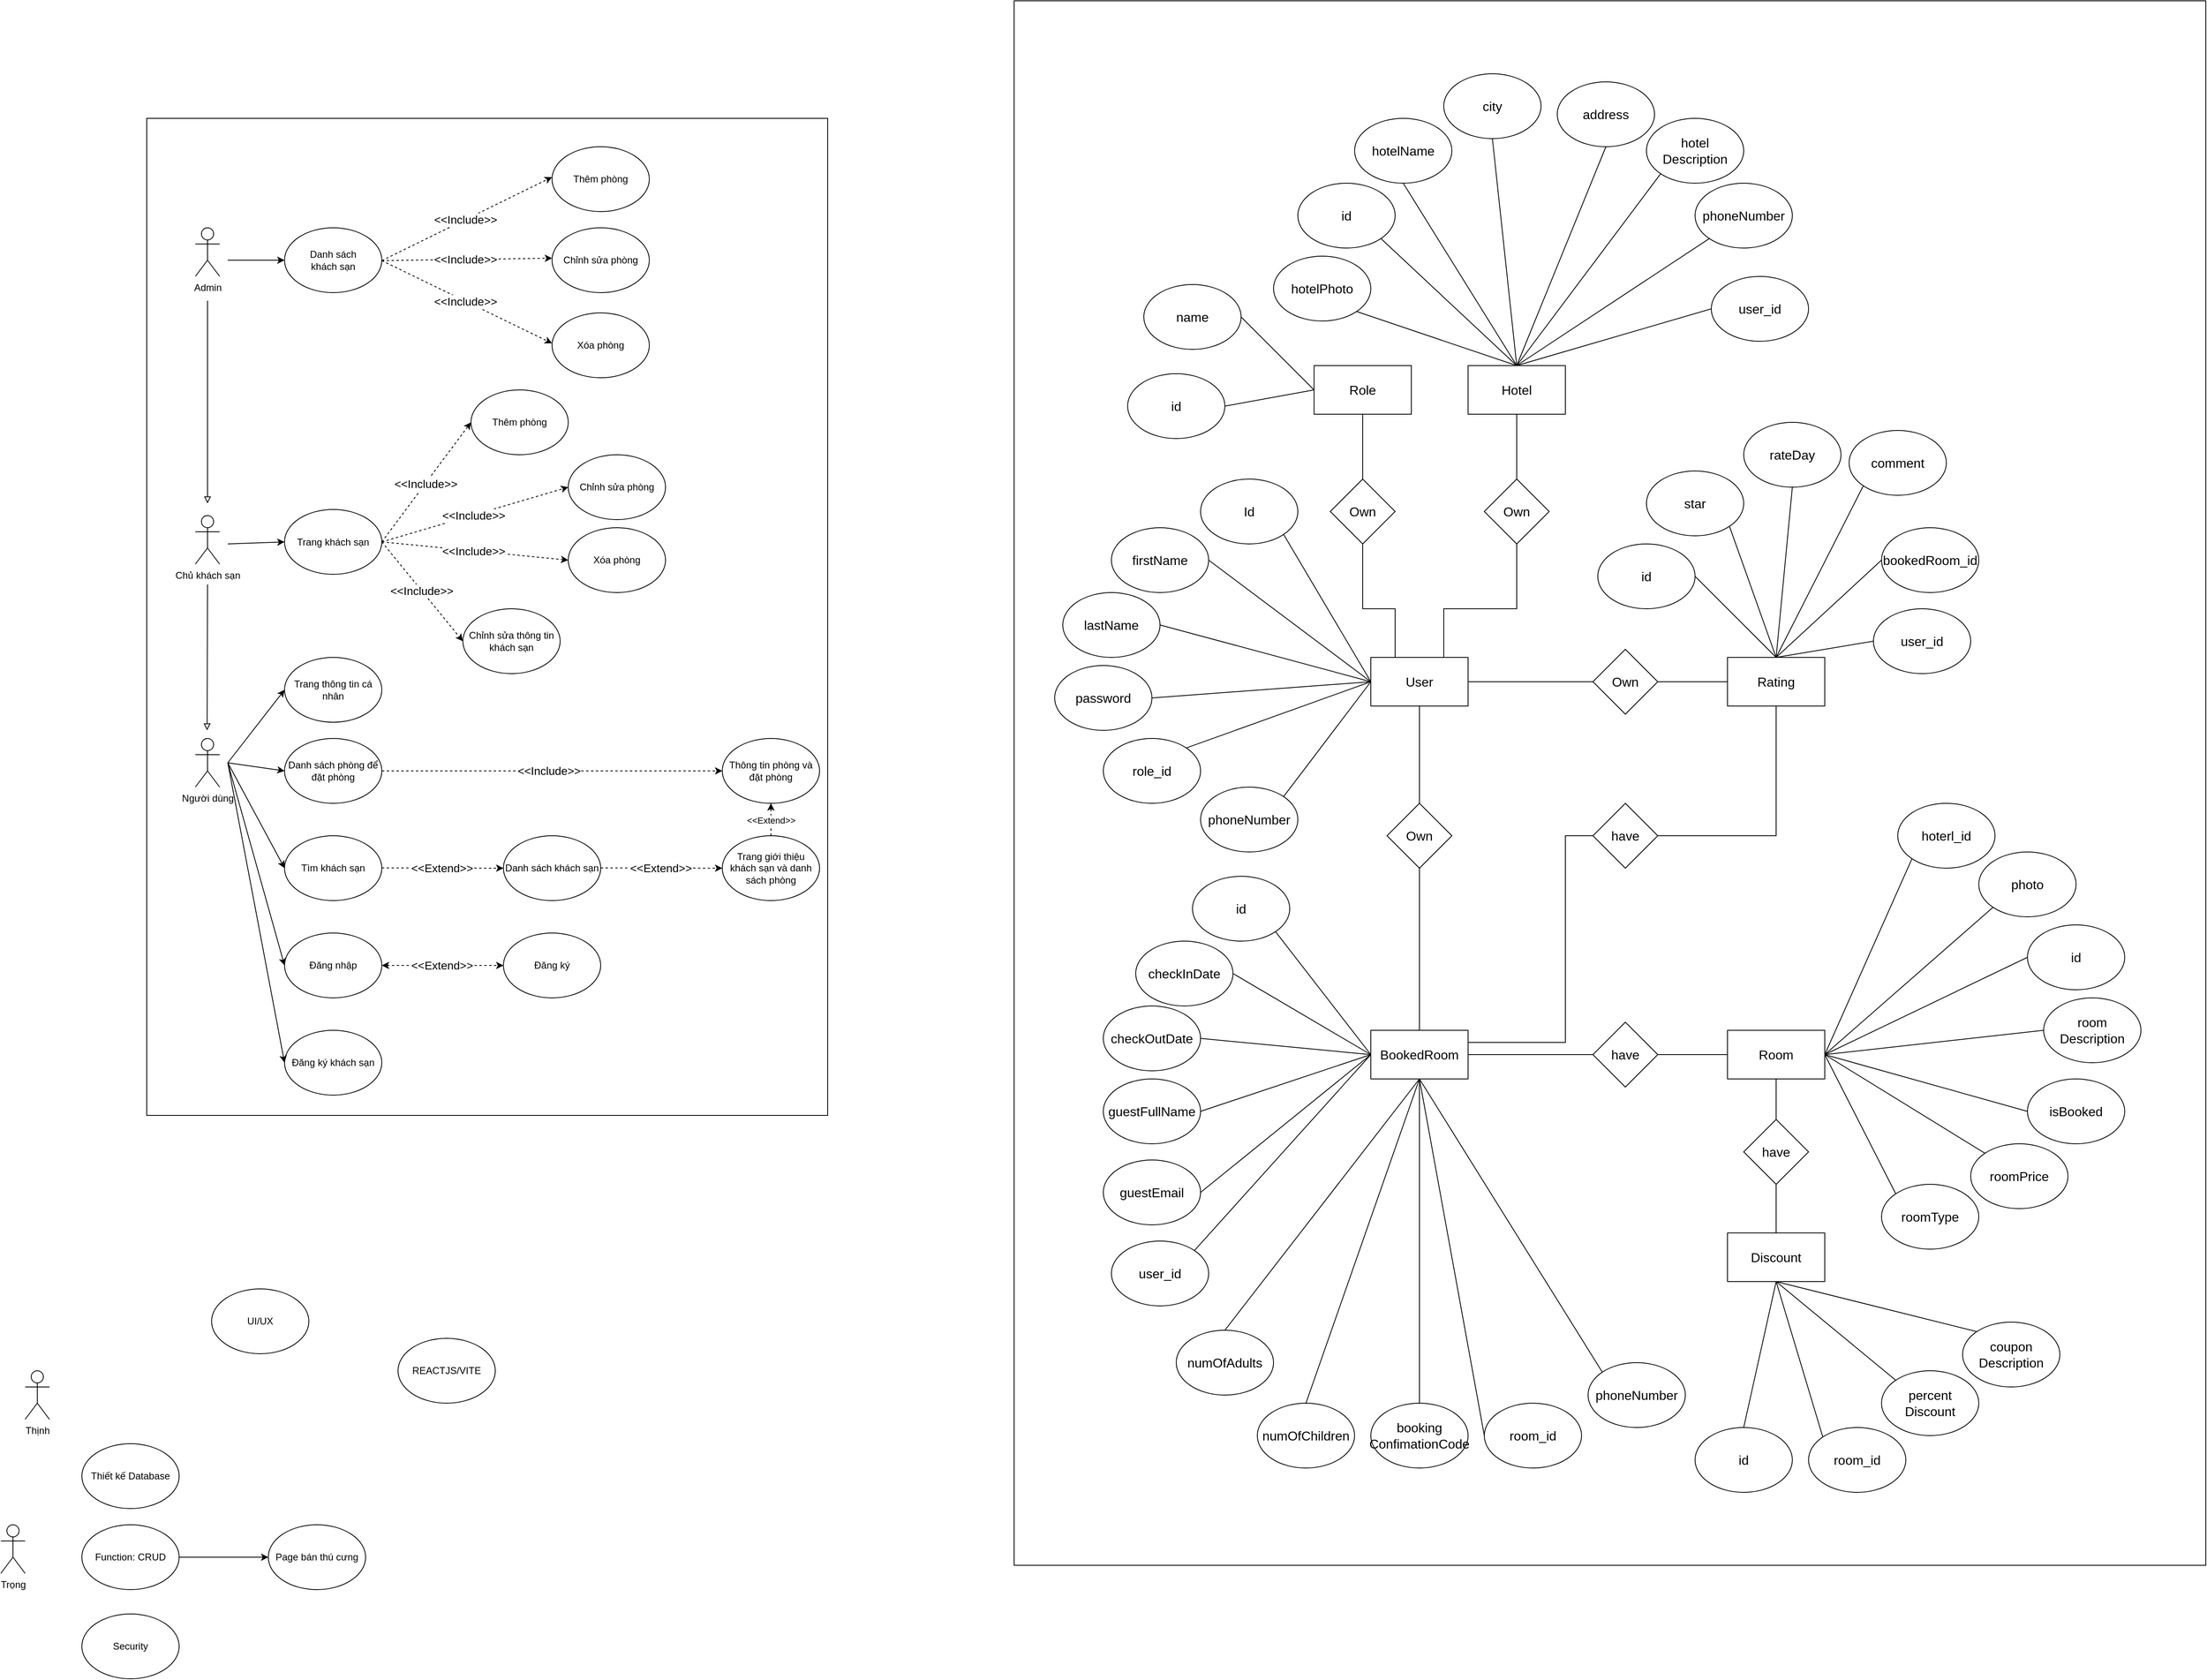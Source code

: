 <mxfile version="24.6.4" type="device">
  <diagram name="Trang-1" id="1iPSetiMdpf9adHIg9xG">
    <mxGraphModel dx="-45" dy="1507" grid="1" gridSize="10" guides="1" tooltips="1" connect="1" arrows="1" fold="1" page="1" pageScale="1" pageWidth="827" pageHeight="1169" math="0" shadow="0">
      <root>
        <mxCell id="0" />
        <mxCell id="1" parent="0" />
        <mxCell id="A6YugZz9hMHWRYsdmOcp-1" value="" style="rounded=0;whiteSpace=wrap;html=1;" parent="1" vertex="1">
          <mxGeometry x="1280" y="-275" width="840" height="1230" as="geometry" />
        </mxCell>
        <mxCell id="kLgQOa51LK79dz60UhgS-129" value="" style="rounded=0;whiteSpace=wrap;html=1;" parent="1" vertex="1">
          <mxGeometry x="2350" y="-420" width="1470" height="1930" as="geometry" />
        </mxCell>
        <mxCell id="6Y1sCY7NxczDT4jlOH8O-1" value="Người dùng" style="shape=umlActor;verticalLabelPosition=bottom;verticalAlign=top;html=1;outlineConnect=0;" parent="1" vertex="1">
          <mxGeometry x="1340" y="490" width="30" height="60" as="geometry" />
        </mxCell>
        <mxCell id="W9WCHTceWzW7yV-oWagZ-1" value="Đăng nhập" style="ellipse;whiteSpace=wrap;html=1;" parent="1" vertex="1">
          <mxGeometry x="1450" y="730" width="120" height="80" as="geometry" />
        </mxCell>
        <mxCell id="W9WCHTceWzW7yV-oWagZ-2" value="Đăng ký" style="ellipse;whiteSpace=wrap;html=1;" parent="1" vertex="1">
          <mxGeometry x="1720" y="730" width="120" height="80" as="geometry" />
        </mxCell>
        <mxCell id="W9WCHTceWzW7yV-oWagZ-3" value="" style="endArrow=classic;html=1;rounded=0;entryX=0;entryY=0.5;entryDx=0;entryDy=0;" parent="1" target="W9WCHTceWzW7yV-oWagZ-1" edge="1">
          <mxGeometry width="50" height="50" relative="1" as="geometry">
            <mxPoint x="1380" y="520" as="sourcePoint" />
            <mxPoint x="1510" y="530" as="targetPoint" />
          </mxGeometry>
        </mxCell>
        <mxCell id="W9WCHTceWzW7yV-oWagZ-4" value="Chủ khách sạn" style="shape=umlActor;verticalLabelPosition=bottom;verticalAlign=top;html=1;outlineConnect=0;" parent="1" vertex="1">
          <mxGeometry x="1340" y="215" width="30" height="60" as="geometry" />
        </mxCell>
        <mxCell id="W9WCHTceWzW7yV-oWagZ-5" value="" style="endArrow=block;html=1;rounded=0;endFill=0;" parent="1" edge="1">
          <mxGeometry width="50" height="50" relative="1" as="geometry">
            <mxPoint x="1355" y="300" as="sourcePoint" />
            <mxPoint x="1354.5" y="480" as="targetPoint" />
          </mxGeometry>
        </mxCell>
        <mxCell id="W9WCHTceWzW7yV-oWagZ-6" value="Admin" style="shape=umlActor;verticalLabelPosition=bottom;verticalAlign=top;html=1;outlineConnect=0;" parent="1" vertex="1">
          <mxGeometry x="1340" y="-140" width="30" height="60" as="geometry" />
        </mxCell>
        <mxCell id="W9WCHTceWzW7yV-oWagZ-7" value="" style="endArrow=block;html=1;rounded=0;endFill=0;" parent="1" edge="1">
          <mxGeometry width="50" height="50" relative="1" as="geometry">
            <mxPoint x="1355" y="-50" as="sourcePoint" />
            <mxPoint x="1355" y="200" as="targetPoint" />
          </mxGeometry>
        </mxCell>
        <mxCell id="W9WCHTceWzW7yV-oWagZ-9" value="" style="endArrow=classic;startArrow=classic;html=1;rounded=0;exitX=1;exitY=0.5;exitDx=0;exitDy=0;dashed=1;" parent="1" source="W9WCHTceWzW7yV-oWagZ-1" target="W9WCHTceWzW7yV-oWagZ-2" edge="1">
          <mxGeometry width="50" height="50" relative="1" as="geometry">
            <mxPoint x="1590" y="680" as="sourcePoint" />
            <mxPoint x="1640" y="630" as="targetPoint" />
          </mxGeometry>
        </mxCell>
        <mxCell id="W9WCHTceWzW7yV-oWagZ-10" value="&lt;font style=&quot;font-size: 14px;&quot;&gt;&amp;lt;&amp;lt;Extend&amp;gt;&amp;gt;&lt;/font&gt;" style="edgeLabel;html=1;align=center;verticalAlign=middle;resizable=0;points=[];" parent="W9WCHTceWzW7yV-oWagZ-9" vertex="1" connectable="0">
          <mxGeometry x="-0.02" relative="1" as="geometry">
            <mxPoint as="offset" />
          </mxGeometry>
        </mxCell>
        <mxCell id="W9WCHTceWzW7yV-oWagZ-11" value="Tìm khách sạn" style="ellipse;whiteSpace=wrap;html=1;" parent="1" vertex="1">
          <mxGeometry x="1450" y="610" width="120" height="80" as="geometry" />
        </mxCell>
        <mxCell id="W9WCHTceWzW7yV-oWagZ-12" value="Trang giới thiệu khách sạn và danh sách phòng" style="ellipse;whiteSpace=wrap;html=1;" parent="1" vertex="1">
          <mxGeometry x="1990" y="610" width="120" height="80" as="geometry" />
        </mxCell>
        <mxCell id="W9WCHTceWzW7yV-oWagZ-13" value="Thông tin phòng và đặt phòng" style="ellipse;whiteSpace=wrap;html=1;" parent="1" vertex="1">
          <mxGeometry x="1990" y="490" width="120" height="80" as="geometry" />
        </mxCell>
        <mxCell id="W9WCHTceWzW7yV-oWagZ-14" value="Danh sách phòng để đặt phòng" style="ellipse;whiteSpace=wrap;html=1;" parent="1" vertex="1">
          <mxGeometry x="1450" y="490" width="120" height="80" as="geometry" />
        </mxCell>
        <mxCell id="W9WCHTceWzW7yV-oWagZ-15" value="" style="endArrow=classic;html=1;rounded=0;entryX=0;entryY=0.5;entryDx=0;entryDy=0;" parent="1" target="W9WCHTceWzW7yV-oWagZ-11" edge="1">
          <mxGeometry width="50" height="50" relative="1" as="geometry">
            <mxPoint x="1380" y="520" as="sourcePoint" />
            <mxPoint x="1430" y="500" as="targetPoint" />
          </mxGeometry>
        </mxCell>
        <mxCell id="W9WCHTceWzW7yV-oWagZ-16" value="" style="endArrow=classic;html=1;rounded=0;entryX=0;entryY=0.5;entryDx=0;entryDy=0;" parent="1" target="W9WCHTceWzW7yV-oWagZ-14" edge="1">
          <mxGeometry width="50" height="50" relative="1" as="geometry">
            <mxPoint x="1380" y="520" as="sourcePoint" />
            <mxPoint x="1470" y="530" as="targetPoint" />
          </mxGeometry>
        </mxCell>
        <mxCell id="W9WCHTceWzW7yV-oWagZ-18" value="Danh sách khách sạn" style="ellipse;whiteSpace=wrap;html=1;" parent="1" vertex="1">
          <mxGeometry x="1720" y="610" width="120" height="80" as="geometry" />
        </mxCell>
        <mxCell id="W9WCHTceWzW7yV-oWagZ-20" value="" style="endArrow=classic;startArrow=none;html=1;rounded=0;exitX=1;exitY=0.5;exitDx=0;exitDy=0;dashed=1;startFill=0;entryX=0;entryY=0.5;entryDx=0;entryDy=0;" parent="1" target="W9WCHTceWzW7yV-oWagZ-18" edge="1">
          <mxGeometry width="50" height="50" relative="1" as="geometry">
            <mxPoint x="1570" y="649.67" as="sourcePoint" />
            <mxPoint x="1700" y="649.67" as="targetPoint" />
          </mxGeometry>
        </mxCell>
        <mxCell id="W9WCHTceWzW7yV-oWagZ-21" value="&lt;font style=&quot;font-size: 14px;&quot;&gt;&amp;lt;&amp;lt;Extend&amp;gt;&amp;gt;&lt;/font&gt;" style="edgeLabel;html=1;align=center;verticalAlign=middle;resizable=0;points=[];" parent="W9WCHTceWzW7yV-oWagZ-20" vertex="1" connectable="0">
          <mxGeometry x="-0.02" relative="1" as="geometry">
            <mxPoint as="offset" />
          </mxGeometry>
        </mxCell>
        <mxCell id="W9WCHTceWzW7yV-oWagZ-22" value="" style="endArrow=classic;startArrow=none;html=1;rounded=0;exitX=1;exitY=0.5;exitDx=0;exitDy=0;dashed=1;entryX=0;entryY=0.5;entryDx=0;entryDy=0;startFill=0;" parent="1" target="W9WCHTceWzW7yV-oWagZ-12" edge="1">
          <mxGeometry width="50" height="50" relative="1" as="geometry">
            <mxPoint x="1840" y="649.67" as="sourcePoint" />
            <mxPoint x="1970" y="649.67" as="targetPoint" />
          </mxGeometry>
        </mxCell>
        <mxCell id="W9WCHTceWzW7yV-oWagZ-23" value="&lt;font style=&quot;font-size: 14px;&quot;&gt;&amp;lt;&amp;lt;Extend&amp;gt;&amp;gt;&lt;/font&gt;" style="edgeLabel;html=1;align=center;verticalAlign=middle;resizable=0;points=[];" parent="W9WCHTceWzW7yV-oWagZ-22" vertex="1" connectable="0">
          <mxGeometry x="-0.02" relative="1" as="geometry">
            <mxPoint as="offset" />
          </mxGeometry>
        </mxCell>
        <mxCell id="W9WCHTceWzW7yV-oWagZ-24" value="" style="endArrow=classic;startArrow=none;html=1;rounded=0;exitX=0.5;exitY=0;exitDx=0;exitDy=0;dashed=1;entryX=0.5;entryY=1;entryDx=0;entryDy=0;startFill=0;" parent="1" source="W9WCHTceWzW7yV-oWagZ-12" target="W9WCHTceWzW7yV-oWagZ-13" edge="1">
          <mxGeometry width="50" height="50" relative="1" as="geometry">
            <mxPoint x="1880" y="659.67" as="sourcePoint" />
            <mxPoint x="2000" y="660" as="targetPoint" />
          </mxGeometry>
        </mxCell>
        <mxCell id="W9WCHTceWzW7yV-oWagZ-25" value="&amp;lt;&amp;lt;Extend&amp;gt;&amp;gt;" style="edgeLabel;html=1;align=center;verticalAlign=middle;resizable=0;points=[];" parent="W9WCHTceWzW7yV-oWagZ-24" vertex="1" connectable="0">
          <mxGeometry x="-0.02" relative="1" as="geometry">
            <mxPoint as="offset" />
          </mxGeometry>
        </mxCell>
        <mxCell id="W9WCHTceWzW7yV-oWagZ-26" value="" style="endArrow=classic;startArrow=none;html=1;rounded=0;exitX=1;exitY=0.5;exitDx=0;exitDy=0;dashed=1;startFill=0;entryX=0;entryY=0.5;entryDx=0;entryDy=0;" parent="1" source="W9WCHTceWzW7yV-oWagZ-14" target="W9WCHTceWzW7yV-oWagZ-13" edge="1">
          <mxGeometry width="50" height="50" relative="1" as="geometry">
            <mxPoint x="1650" y="529.55" as="sourcePoint" />
            <mxPoint x="1780" y="529.55" as="targetPoint" />
          </mxGeometry>
        </mxCell>
        <mxCell id="W9WCHTceWzW7yV-oWagZ-27" value="&lt;font style=&quot;font-size: 14px;&quot;&gt;&amp;lt;&amp;lt;Include&amp;gt;&amp;gt;&lt;/font&gt;" style="edgeLabel;html=1;align=center;verticalAlign=middle;resizable=0;points=[];" parent="W9WCHTceWzW7yV-oWagZ-26" vertex="1" connectable="0">
          <mxGeometry x="-0.02" relative="1" as="geometry">
            <mxPoint as="offset" />
          </mxGeometry>
        </mxCell>
        <mxCell id="W9WCHTceWzW7yV-oWagZ-29" value="Đăng ký khách sạn" style="ellipse;whiteSpace=wrap;html=1;" parent="1" vertex="1">
          <mxGeometry x="1450" y="850" width="120" height="80" as="geometry" />
        </mxCell>
        <mxCell id="W9WCHTceWzW7yV-oWagZ-30" value="" style="endArrow=classic;html=1;rounded=0;entryX=0;entryY=0.5;entryDx=0;entryDy=0;" parent="1" target="W9WCHTceWzW7yV-oWagZ-29" edge="1">
          <mxGeometry width="50" height="50" relative="1" as="geometry">
            <mxPoint x="1380" y="520" as="sourcePoint" />
            <mxPoint x="1470" y="500" as="targetPoint" />
          </mxGeometry>
        </mxCell>
        <mxCell id="kLgQOa51LK79dz60UhgS-1" value="User" style="rounded=0;whiteSpace=wrap;html=1;fontSize=16;" parent="1" vertex="1">
          <mxGeometry x="2790" y="390" width="120" height="60" as="geometry" />
        </mxCell>
        <mxCell id="kLgQOa51LK79dz60UhgS-2" value="Role" style="rounded=0;whiteSpace=wrap;html=1;fontSize=16;" parent="1" vertex="1">
          <mxGeometry x="2720" y="30" width="120" height="60" as="geometry" />
        </mxCell>
        <mxCell id="kLgQOa51LK79dz60UhgS-3" value="BookedRoom" style="rounded=0;whiteSpace=wrap;html=1;fontSize=16;" parent="1" vertex="1">
          <mxGeometry x="2790" y="850" width="120" height="60" as="geometry" />
        </mxCell>
        <mxCell id="kLgQOa51LK79dz60UhgS-4" value="Own" style="rhombus;whiteSpace=wrap;html=1;fontSize=16;" parent="1" vertex="1">
          <mxGeometry x="2740" y="170" width="80" height="80" as="geometry" />
        </mxCell>
        <mxCell id="kLgQOa51LK79dz60UhgS-5" value="Own" style="rhombus;whiteSpace=wrap;html=1;fontSize=16;" parent="1" vertex="1">
          <mxGeometry x="2810" y="570" width="80" height="80" as="geometry" />
        </mxCell>
        <mxCell id="kLgQOa51LK79dz60UhgS-6" value="" style="endArrow=none;html=1;rounded=0;entryX=0.5;entryY=1;entryDx=0;entryDy=0;fontSize=16;" parent="1" source="kLgQOa51LK79dz60UhgS-4" target="kLgQOa51LK79dz60UhgS-2" edge="1">
          <mxGeometry width="50" height="50" relative="1" as="geometry">
            <mxPoint x="2630" y="140" as="sourcePoint" />
            <mxPoint x="2680" y="90" as="targetPoint" />
          </mxGeometry>
        </mxCell>
        <mxCell id="kLgQOa51LK79dz60UhgS-8" value="" style="endArrow=none;html=1;rounded=0;entryX=0.5;entryY=1;entryDx=0;entryDy=0;exitX=0.5;exitY=0;exitDx=0;exitDy=0;fontSize=16;" parent="1" source="kLgQOa51LK79dz60UhgS-5" target="kLgQOa51LK79dz60UhgS-1" edge="1">
          <mxGeometry width="50" height="50" relative="1" as="geometry">
            <mxPoint x="2940" y="550" as="sourcePoint" />
            <mxPoint x="2940" y="500" as="targetPoint" />
          </mxGeometry>
        </mxCell>
        <mxCell id="kLgQOa51LK79dz60UhgS-9" value="" style="endArrow=none;html=1;rounded=0;entryX=0.5;entryY=1;entryDx=0;entryDy=0;exitX=0.5;exitY=0;exitDx=0;exitDy=0;fontSize=16;" parent="1" source="kLgQOa51LK79dz60UhgS-3" target="kLgQOa51LK79dz60UhgS-5" edge="1">
          <mxGeometry width="50" height="50" relative="1" as="geometry">
            <mxPoint x="2860" y="580" as="sourcePoint" />
            <mxPoint x="2860" y="530" as="targetPoint" />
          </mxGeometry>
        </mxCell>
        <mxCell id="kLgQOa51LK79dz60UhgS-10" value="Rating" style="rounded=0;whiteSpace=wrap;html=1;fontSize=16;" parent="1" vertex="1">
          <mxGeometry x="3230" y="390" width="120" height="60" as="geometry" />
        </mxCell>
        <mxCell id="kLgQOa51LK79dz60UhgS-12" value="Room" style="rounded=0;whiteSpace=wrap;html=1;fontSize=16;" parent="1" vertex="1">
          <mxGeometry x="3230" y="850" width="120" height="60" as="geometry" />
        </mxCell>
        <mxCell id="kLgQOa51LK79dz60UhgS-13" value="Discount" style="rounded=0;whiteSpace=wrap;html=1;fontSize=16;" parent="1" vertex="1">
          <mxGeometry x="3230" y="1100" width="120" height="60" as="geometry" />
        </mxCell>
        <mxCell id="kLgQOa51LK79dz60UhgS-14" value="Hotel" style="rounded=0;whiteSpace=wrap;html=1;fontSize=16;" parent="1" vertex="1">
          <mxGeometry x="2910" y="30" width="120" height="60" as="geometry" />
        </mxCell>
        <mxCell id="kLgQOa51LK79dz60UhgS-15" value="id" style="ellipse;whiteSpace=wrap;html=1;fontSize=16;" parent="1" vertex="1">
          <mxGeometry x="2490" y="40" width="120" height="80" as="geometry" />
        </mxCell>
        <mxCell id="kLgQOa51LK79dz60UhgS-18" value="name" style="ellipse;whiteSpace=wrap;html=1;fontSize=16;" parent="1" vertex="1">
          <mxGeometry x="2510" y="-70" width="120" height="80" as="geometry" />
        </mxCell>
        <mxCell id="kLgQOa51LK79dz60UhgS-20" value="" style="endArrow=none;html=1;rounded=0;exitX=0;exitY=0.5;exitDx=0;exitDy=0;entryX=1;entryY=0.5;entryDx=0;entryDy=0;fontSize=16;" parent="1" source="kLgQOa51LK79dz60UhgS-2" target="kLgQOa51LK79dz60UhgS-15" edge="1">
          <mxGeometry width="50" height="50" relative="1" as="geometry">
            <mxPoint x="2700" as="sourcePoint" />
            <mxPoint x="2750" y="-50" as="targetPoint" />
          </mxGeometry>
        </mxCell>
        <mxCell id="kLgQOa51LK79dz60UhgS-21" value="" style="endArrow=none;html=1;rounded=0;exitX=0;exitY=0.5;exitDx=0;exitDy=0;entryX=1;entryY=0.5;entryDx=0;entryDy=0;fontSize=16;" parent="1" source="kLgQOa51LK79dz60UhgS-2" target="kLgQOa51LK79dz60UhgS-18" edge="1">
          <mxGeometry width="50" height="50" relative="1" as="geometry">
            <mxPoint x="2800" y="20" as="sourcePoint" />
            <mxPoint x="2700" y="-50" as="targetPoint" />
          </mxGeometry>
        </mxCell>
        <mxCell id="kLgQOa51LK79dz60UhgS-22" value="Id" style="ellipse;whiteSpace=wrap;html=1;fontSize=16;" parent="1" vertex="1">
          <mxGeometry x="2580" y="170" width="120" height="80" as="geometry" />
        </mxCell>
        <mxCell id="kLgQOa51LK79dz60UhgS-23" value="firstName" style="ellipse;whiteSpace=wrap;html=1;fontSize=16;" parent="1" vertex="1">
          <mxGeometry x="2470" y="230" width="120" height="80" as="geometry" />
        </mxCell>
        <mxCell id="kLgQOa51LK79dz60UhgS-24" value="lastName" style="ellipse;whiteSpace=wrap;html=1;fontSize=16;" parent="1" vertex="1">
          <mxGeometry x="2410" y="310" width="120" height="80" as="geometry" />
        </mxCell>
        <mxCell id="kLgQOa51LK79dz60UhgS-25" value="password" style="ellipse;whiteSpace=wrap;html=1;fontSize=16;" parent="1" vertex="1">
          <mxGeometry x="2400" y="400" width="120" height="80" as="geometry" />
        </mxCell>
        <mxCell id="kLgQOa51LK79dz60UhgS-26" value="phoneNumber" style="ellipse;whiteSpace=wrap;html=1;fontSize=16;" parent="1" vertex="1">
          <mxGeometry x="2580" y="550" width="120" height="80" as="geometry" />
        </mxCell>
        <mxCell id="kLgQOa51LK79dz60UhgS-27" value="role_id" style="ellipse;whiteSpace=wrap;html=1;fontSize=16;" parent="1" vertex="1">
          <mxGeometry x="2460" y="490" width="120" height="80" as="geometry" />
        </mxCell>
        <mxCell id="kLgQOa51LK79dz60UhgS-28" value="" style="endArrow=none;html=1;rounded=0;exitX=0;exitY=0.5;exitDx=0;exitDy=0;entryX=1;entryY=1;entryDx=0;entryDy=0;" parent="1" source="kLgQOa51LK79dz60UhgS-1" target="kLgQOa51LK79dz60UhgS-22" edge="1">
          <mxGeometry width="50" height="50" relative="1" as="geometry">
            <mxPoint x="2740" y="370" as="sourcePoint" />
            <mxPoint x="2790" y="320" as="targetPoint" />
          </mxGeometry>
        </mxCell>
        <mxCell id="kLgQOa51LK79dz60UhgS-29" value="" style="endArrow=none;html=1;rounded=0;exitX=0;exitY=0.5;exitDx=0;exitDy=0;entryX=1;entryY=0.5;entryDx=0;entryDy=0;" parent="1" source="kLgQOa51LK79dz60UhgS-1" target="kLgQOa51LK79dz60UhgS-23" edge="1">
          <mxGeometry width="50" height="50" relative="1" as="geometry">
            <mxPoint x="2800" y="430" as="sourcePoint" />
            <mxPoint x="2730" y="280" as="targetPoint" />
          </mxGeometry>
        </mxCell>
        <mxCell id="kLgQOa51LK79dz60UhgS-30" value="" style="endArrow=none;html=1;rounded=0;entryX=1;entryY=0.5;entryDx=0;entryDy=0;" parent="1" target="kLgQOa51LK79dz60UhgS-24" edge="1">
          <mxGeometry width="50" height="50" relative="1" as="geometry">
            <mxPoint x="2790" y="420" as="sourcePoint" />
            <mxPoint x="2670" y="330" as="targetPoint" />
          </mxGeometry>
        </mxCell>
        <mxCell id="kLgQOa51LK79dz60UhgS-31" value="" style="endArrow=none;html=1;rounded=0;entryX=1;entryY=0.5;entryDx=0;entryDy=0;" parent="1" target="kLgQOa51LK79dz60UhgS-25" edge="1">
          <mxGeometry width="50" height="50" relative="1" as="geometry">
            <mxPoint x="2790" y="420" as="sourcePoint" />
            <mxPoint x="2621" y="425" as="targetPoint" />
          </mxGeometry>
        </mxCell>
        <mxCell id="kLgQOa51LK79dz60UhgS-32" value="" style="endArrow=none;html=1;rounded=0;entryX=1;entryY=0;entryDx=0;entryDy=0;" parent="1" target="kLgQOa51LK79dz60UhgS-27" edge="1">
          <mxGeometry width="50" height="50" relative="1" as="geometry">
            <mxPoint x="2790" y="420" as="sourcePoint" />
            <mxPoint x="2650" y="530" as="targetPoint" />
          </mxGeometry>
        </mxCell>
        <mxCell id="kLgQOa51LK79dz60UhgS-33" value="" style="endArrow=none;html=1;rounded=0;exitX=0;exitY=0.5;exitDx=0;exitDy=0;entryX=1;entryY=0;entryDx=0;entryDy=0;" parent="1" source="kLgQOa51LK79dz60UhgS-1" target="kLgQOa51LK79dz60UhgS-26" edge="1">
          <mxGeometry width="50" height="50" relative="1" as="geometry">
            <mxPoint x="2800" y="430" as="sourcePoint" />
            <mxPoint x="2772" y="268" as="targetPoint" />
          </mxGeometry>
        </mxCell>
        <mxCell id="kLgQOa51LK79dz60UhgS-35" value="id" style="ellipse;whiteSpace=wrap;html=1;fontSize=16;" parent="1" vertex="1">
          <mxGeometry x="2570" y="660" width="120" height="80" as="geometry" />
        </mxCell>
        <mxCell id="kLgQOa51LK79dz60UhgS-36" value="checkInDate" style="ellipse;whiteSpace=wrap;html=1;fontSize=16;" parent="1" vertex="1">
          <mxGeometry x="2500" y="740" width="120" height="80" as="geometry" />
        </mxCell>
        <mxCell id="kLgQOa51LK79dz60UhgS-37" value="checkOutDate" style="ellipse;whiteSpace=wrap;html=1;fontSize=16;" parent="1" vertex="1">
          <mxGeometry x="2460" y="820" width="120" height="80" as="geometry" />
        </mxCell>
        <mxCell id="kLgQOa51LK79dz60UhgS-38" value="guestFullName" style="ellipse;whiteSpace=wrap;html=1;fontSize=16;" parent="1" vertex="1">
          <mxGeometry x="2460" y="910" width="120" height="80" as="geometry" />
        </mxCell>
        <mxCell id="kLgQOa51LK79dz60UhgS-39" value="guestEmail" style="ellipse;whiteSpace=wrap;html=1;fontSize=16;" parent="1" vertex="1">
          <mxGeometry x="2460" y="1010" width="120" height="80" as="geometry" />
        </mxCell>
        <mxCell id="kLgQOa51LK79dz60UhgS-40" value="numOfAdults" style="ellipse;whiteSpace=wrap;html=1;fontSize=16;" parent="1" vertex="1">
          <mxGeometry x="2550" y="1220" width="120" height="80" as="geometry" />
        </mxCell>
        <mxCell id="kLgQOa51LK79dz60UhgS-41" value="numOfChildren" style="ellipse;whiteSpace=wrap;html=1;fontSize=16;" parent="1" vertex="1">
          <mxGeometry x="2650" y="1310" width="120" height="80" as="geometry" />
        </mxCell>
        <mxCell id="kLgQOa51LK79dz60UhgS-42" value="booking&lt;div&gt;ConfimationCode&lt;/div&gt;" style="ellipse;whiteSpace=wrap;html=1;fontSize=16;" parent="1" vertex="1">
          <mxGeometry x="2790" y="1310" width="120" height="80" as="geometry" />
        </mxCell>
        <mxCell id="kLgQOa51LK79dz60UhgS-43" value="phoneNumber" style="ellipse;whiteSpace=wrap;html=1;fontSize=16;" parent="1" vertex="1">
          <mxGeometry x="3058" y="1260" width="120" height="80" as="geometry" />
        </mxCell>
        <mxCell id="kLgQOa51LK79dz60UhgS-44" value="room_id" style="ellipse;whiteSpace=wrap;html=1;fontSize=16;" parent="1" vertex="1">
          <mxGeometry x="2930" y="1310" width="120" height="80" as="geometry" />
        </mxCell>
        <mxCell id="kLgQOa51LK79dz60UhgS-45" value="user_id" style="ellipse;whiteSpace=wrap;html=1;fontSize=16;" parent="1" vertex="1">
          <mxGeometry x="2470" y="1110" width="120" height="80" as="geometry" />
        </mxCell>
        <mxCell id="kLgQOa51LK79dz60UhgS-46" value="" style="endArrow=none;html=1;rounded=0;exitX=1;exitY=1;exitDx=0;exitDy=0;entryX=0;entryY=0.5;entryDx=0;entryDy=0;" parent="1" source="kLgQOa51LK79dz60UhgS-35" target="kLgQOa51LK79dz60UhgS-3" edge="1">
          <mxGeometry width="50" height="50" relative="1" as="geometry">
            <mxPoint x="2700" y="830" as="sourcePoint" />
            <mxPoint x="2750" y="780" as="targetPoint" />
          </mxGeometry>
        </mxCell>
        <mxCell id="kLgQOa51LK79dz60UhgS-47" value="" style="endArrow=none;html=1;rounded=0;exitX=1;exitY=0.5;exitDx=0;exitDy=0;" parent="1" source="kLgQOa51LK79dz60UhgS-36" edge="1">
          <mxGeometry width="50" height="50" relative="1" as="geometry">
            <mxPoint x="2692" y="788" as="sourcePoint" />
            <mxPoint x="2790" y="880" as="targetPoint" />
          </mxGeometry>
        </mxCell>
        <mxCell id="kLgQOa51LK79dz60UhgS-48" value="" style="endArrow=none;html=1;rounded=0;exitX=1;exitY=0.5;exitDx=0;exitDy=0;entryX=0;entryY=0.5;entryDx=0;entryDy=0;" parent="1" source="kLgQOa51LK79dz60UhgS-37" target="kLgQOa51LK79dz60UhgS-3" edge="1">
          <mxGeometry width="50" height="50" relative="1" as="geometry">
            <mxPoint x="2640" y="850" as="sourcePoint" />
            <mxPoint x="2800" y="890" as="targetPoint" />
          </mxGeometry>
        </mxCell>
        <mxCell id="kLgQOa51LK79dz60UhgS-49" value="" style="endArrow=none;html=1;rounded=0;exitX=1;exitY=0.5;exitDx=0;exitDy=0;" parent="1" source="kLgQOa51LK79dz60UhgS-38" edge="1">
          <mxGeometry width="50" height="50" relative="1" as="geometry">
            <mxPoint x="2650" y="860" as="sourcePoint" />
            <mxPoint x="2790" y="880" as="targetPoint" />
          </mxGeometry>
        </mxCell>
        <mxCell id="kLgQOa51LK79dz60UhgS-50" value="" style="endArrow=none;html=1;rounded=0;exitX=1;exitY=0.5;exitDx=0;exitDy=0;entryX=0;entryY=0.5;entryDx=0;entryDy=0;" parent="1" source="kLgQOa51LK79dz60UhgS-39" target="kLgQOa51LK79dz60UhgS-3" edge="1">
          <mxGeometry width="50" height="50" relative="1" as="geometry">
            <mxPoint x="2590" y="960" as="sourcePoint" />
            <mxPoint x="2800" y="890" as="targetPoint" />
          </mxGeometry>
        </mxCell>
        <mxCell id="kLgQOa51LK79dz60UhgS-51" value="" style="endArrow=none;html=1;rounded=0;exitX=1;exitY=0;exitDx=0;exitDy=0;" parent="1" source="kLgQOa51LK79dz60UhgS-45" edge="1">
          <mxGeometry width="50" height="50" relative="1" as="geometry">
            <mxPoint x="2621" y="1050" as="sourcePoint" />
            <mxPoint x="2790" y="880" as="targetPoint" />
          </mxGeometry>
        </mxCell>
        <mxCell id="kLgQOa51LK79dz60UhgS-52" value="" style="endArrow=none;html=1;rounded=0;exitX=0.5;exitY=0;exitDx=0;exitDy=0;entryX=0.5;entryY=1;entryDx=0;entryDy=0;" parent="1" source="kLgQOa51LK79dz60UhgS-40" target="kLgQOa51LK79dz60UhgS-3" edge="1">
          <mxGeometry width="50" height="50" relative="1" as="geometry">
            <mxPoint x="2663" y="1111" as="sourcePoint" />
            <mxPoint x="2800" y="890" as="targetPoint" />
          </mxGeometry>
        </mxCell>
        <mxCell id="kLgQOa51LK79dz60UhgS-53" value="" style="endArrow=none;html=1;rounded=0;exitX=0.5;exitY=0;exitDx=0;exitDy=0;entryX=0.5;entryY=1;entryDx=0;entryDy=0;" parent="1" source="kLgQOa51LK79dz60UhgS-41" target="kLgQOa51LK79dz60UhgS-3" edge="1">
          <mxGeometry width="50" height="50" relative="1" as="geometry">
            <mxPoint x="2730" y="1170" as="sourcePoint" />
            <mxPoint x="2860" y="920" as="targetPoint" />
          </mxGeometry>
        </mxCell>
        <mxCell id="kLgQOa51LK79dz60UhgS-54" value="" style="endArrow=none;html=1;rounded=0;exitX=0.5;exitY=0;exitDx=0;exitDy=0;entryX=0.5;entryY=1;entryDx=0;entryDy=0;" parent="1" source="kLgQOa51LK79dz60UhgS-42" target="kLgQOa51LK79dz60UhgS-3" edge="1">
          <mxGeometry width="50" height="50" relative="1" as="geometry">
            <mxPoint x="2860" y="1180" as="sourcePoint" />
            <mxPoint x="2860" y="920" as="targetPoint" />
          </mxGeometry>
        </mxCell>
        <mxCell id="kLgQOa51LK79dz60UhgS-55" value="" style="endArrow=none;html=1;rounded=0;exitX=0;exitY=0;exitDx=0;exitDy=0;entryX=0.5;entryY=1;entryDx=0;entryDy=0;" parent="1" source="kLgQOa51LK79dz60UhgS-43" target="kLgQOa51LK79dz60UhgS-3" edge="1">
          <mxGeometry width="50" height="50" relative="1" as="geometry">
            <mxPoint x="3000" y="1160" as="sourcePoint" />
            <mxPoint x="2860" y="920" as="targetPoint" />
          </mxGeometry>
        </mxCell>
        <mxCell id="kLgQOa51LK79dz60UhgS-56" value="" style="endArrow=none;html=1;rounded=0;exitX=0;exitY=0.5;exitDx=0;exitDy=0;entryX=0.5;entryY=1;entryDx=0;entryDy=0;" parent="1" source="kLgQOa51LK79dz60UhgS-44" target="kLgQOa51LK79dz60UhgS-3" edge="1">
          <mxGeometry width="50" height="50" relative="1" as="geometry">
            <mxPoint x="3034" y="1120" as="sourcePoint" />
            <mxPoint x="2860" y="920" as="targetPoint" />
          </mxGeometry>
        </mxCell>
        <mxCell id="kLgQOa51LK79dz60UhgS-58" value="id" style="ellipse;whiteSpace=wrap;html=1;fontSize=16;" parent="1" vertex="1">
          <mxGeometry x="3190" y="1340" width="120" height="80" as="geometry" />
        </mxCell>
        <mxCell id="kLgQOa51LK79dz60UhgS-59" value="percent&lt;div&gt;Discount&lt;/div&gt;" style="ellipse;whiteSpace=wrap;html=1;fontSize=16;" parent="1" vertex="1">
          <mxGeometry x="3420" y="1270" width="120" height="80" as="geometry" />
        </mxCell>
        <mxCell id="kLgQOa51LK79dz60UhgS-60" value="coupon&lt;div&gt;Description&lt;/div&gt;" style="ellipse;whiteSpace=wrap;html=1;fontSize=16;" parent="1" vertex="1">
          <mxGeometry x="3520" y="1210" width="120" height="80" as="geometry" />
        </mxCell>
        <mxCell id="kLgQOa51LK79dz60UhgS-61" value="room_id" style="ellipse;whiteSpace=wrap;html=1;fontSize=16;" parent="1" vertex="1">
          <mxGeometry x="3330" y="1340" width="120" height="80" as="geometry" />
        </mxCell>
        <mxCell id="kLgQOa51LK79dz60UhgS-62" value="" style="endArrow=none;html=1;rounded=0;exitX=0.5;exitY=0;exitDx=0;exitDy=0;entryX=0.5;entryY=1;entryDx=0;entryDy=0;" parent="1" source="kLgQOa51LK79dz60UhgS-58" target="kLgQOa51LK79dz60UhgS-13" edge="1">
          <mxGeometry width="50" height="50" relative="1" as="geometry">
            <mxPoint x="4020" y="1220" as="sourcePoint" />
            <mxPoint x="4070" y="1170" as="targetPoint" />
          </mxGeometry>
        </mxCell>
        <mxCell id="kLgQOa51LK79dz60UhgS-63" value="" style="endArrow=none;html=1;rounded=0;exitX=0;exitY=0;exitDx=0;exitDy=0;entryX=0.5;entryY=1;entryDx=0;entryDy=0;" parent="1" source="kLgQOa51LK79dz60UhgS-59" target="kLgQOa51LK79dz60UhgS-13" edge="1">
          <mxGeometry width="50" height="50" relative="1" as="geometry">
            <mxPoint x="3960" y="1220" as="sourcePoint" />
            <mxPoint x="4080" y="1270" as="targetPoint" />
          </mxGeometry>
        </mxCell>
        <mxCell id="kLgQOa51LK79dz60UhgS-64" value="" style="endArrow=none;html=1;rounded=0;exitX=0;exitY=0;exitDx=0;exitDy=0;entryX=0.5;entryY=1;entryDx=0;entryDy=0;" parent="1" source="kLgQOa51LK79dz60UhgS-60" target="kLgQOa51LK79dz60UhgS-13" edge="1">
          <mxGeometry width="50" height="50" relative="1" as="geometry">
            <mxPoint x="4000" y="1150" as="sourcePoint" />
            <mxPoint x="4080" y="1270" as="targetPoint" />
          </mxGeometry>
        </mxCell>
        <mxCell id="kLgQOa51LK79dz60UhgS-65" value="" style="endArrow=none;html=1;rounded=0;exitX=0;exitY=0;exitDx=0;exitDy=0;entryX=0.5;entryY=1;entryDx=0;entryDy=0;" parent="1" source="kLgQOa51LK79dz60UhgS-61" target="kLgQOa51LK79dz60UhgS-13" edge="1">
          <mxGeometry width="50" height="50" relative="1" as="geometry">
            <mxPoint x="4150" y="1150" as="sourcePoint" />
            <mxPoint x="4080" y="1270" as="targetPoint" />
          </mxGeometry>
        </mxCell>
        <mxCell id="kLgQOa51LK79dz60UhgS-66" value="id" style="ellipse;whiteSpace=wrap;html=1;fontSize=16;" parent="1" vertex="1">
          <mxGeometry x="3070" y="250" width="120" height="80" as="geometry" />
        </mxCell>
        <mxCell id="kLgQOa51LK79dz60UhgS-67" value="star" style="ellipse;whiteSpace=wrap;html=1;fontSize=16;" parent="1" vertex="1">
          <mxGeometry x="3130" y="160" width="120" height="80" as="geometry" />
        </mxCell>
        <mxCell id="kLgQOa51LK79dz60UhgS-68" value="comment" style="ellipse;whiteSpace=wrap;html=1;fontSize=16;" parent="1" vertex="1">
          <mxGeometry x="3380" y="110" width="120" height="80" as="geometry" />
        </mxCell>
        <mxCell id="kLgQOa51LK79dz60UhgS-69" value="rateDay" style="ellipse;whiteSpace=wrap;html=1;fontSize=16;" parent="1" vertex="1">
          <mxGeometry x="3250" y="100" width="120" height="80" as="geometry" />
        </mxCell>
        <mxCell id="kLgQOa51LK79dz60UhgS-71" value="bookedRoom_id" style="ellipse;whiteSpace=wrap;html=1;fontSize=16;" parent="1" vertex="1">
          <mxGeometry x="3420" y="230" width="120" height="80" as="geometry" />
        </mxCell>
        <mxCell id="kLgQOa51LK79dz60UhgS-72" value="user_id" style="ellipse;whiteSpace=wrap;html=1;fontSize=16;" parent="1" vertex="1">
          <mxGeometry x="3410" y="330" width="120" height="80" as="geometry" />
        </mxCell>
        <mxCell id="kLgQOa51LK79dz60UhgS-73" value="" style="endArrow=none;html=1;rounded=0;entryX=1;entryY=0.5;entryDx=0;entryDy=0;fontSize=16;exitX=0.5;exitY=0;exitDx=0;exitDy=0;" parent="1" source="kLgQOa51LK79dz60UhgS-10" target="kLgQOa51LK79dz60UhgS-66" edge="1">
          <mxGeometry width="50" height="50" relative="1" as="geometry">
            <mxPoint x="3290" y="355" as="sourcePoint" />
            <mxPoint x="2840" y="250" as="targetPoint" />
          </mxGeometry>
        </mxCell>
        <mxCell id="kLgQOa51LK79dz60UhgS-75" value="" style="endArrow=none;html=1;rounded=0;entryX=0.5;entryY=1;entryDx=0;entryDy=0;fontSize=16;exitX=0.5;exitY=0;exitDx=0;exitDy=0;" parent="1" source="kLgQOa51LK79dz60UhgS-10" target="kLgQOa51LK79dz60UhgS-69" edge="1">
          <mxGeometry width="50" height="50" relative="1" as="geometry">
            <mxPoint x="3290" y="355" as="sourcePoint" />
            <mxPoint x="3150" y="258" as="targetPoint" />
            <Array as="points" />
          </mxGeometry>
        </mxCell>
        <mxCell id="kLgQOa51LK79dz60UhgS-76" value="" style="endArrow=none;html=1;rounded=0;entryX=0;entryY=1;entryDx=0;entryDy=0;fontSize=16;exitX=0.5;exitY=0;exitDx=0;exitDy=0;" parent="1" source="kLgQOa51LK79dz60UhgS-10" target="kLgQOa51LK79dz60UhgS-68" edge="1">
          <mxGeometry width="50" height="50" relative="1" as="geometry">
            <mxPoint x="3290" y="355" as="sourcePoint" />
            <mxPoint x="3160" y="268" as="targetPoint" />
          </mxGeometry>
        </mxCell>
        <mxCell id="kLgQOa51LK79dz60UhgS-77" value="" style="endArrow=none;html=1;rounded=0;entryX=0;entryY=0.5;entryDx=0;entryDy=0;fontSize=16;" parent="1" target="kLgQOa51LK79dz60UhgS-71" edge="1">
          <mxGeometry width="50" height="50" relative="1" as="geometry">
            <mxPoint x="3290" y="390" as="sourcePoint" />
            <mxPoint x="3380" y="190" as="targetPoint" />
          </mxGeometry>
        </mxCell>
        <mxCell id="kLgQOa51LK79dz60UhgS-78" value="" style="endArrow=none;html=1;rounded=0;entryX=0;entryY=0.5;entryDx=0;entryDy=0;fontSize=16;exitX=0.5;exitY=0;exitDx=0;exitDy=0;" parent="1" source="kLgQOa51LK79dz60UhgS-10" target="kLgQOa51LK79dz60UhgS-72" edge="1">
          <mxGeometry width="50" height="50" relative="1" as="geometry">
            <mxPoint x="3290" y="355" as="sourcePoint" />
            <mxPoint x="3410" y="230" as="targetPoint" />
          </mxGeometry>
        </mxCell>
        <mxCell id="kLgQOa51LK79dz60UhgS-79" value="id" style="ellipse;whiteSpace=wrap;html=1;fontSize=16;" parent="1" vertex="1">
          <mxGeometry x="3600" y="720" width="120" height="80" as="geometry" />
        </mxCell>
        <mxCell id="kLgQOa51LK79dz60UhgS-80" value="isBooked" style="ellipse;whiteSpace=wrap;html=1;fontSize=16;" parent="1" vertex="1">
          <mxGeometry x="3600" y="910" width="120" height="80" as="geometry" />
        </mxCell>
        <mxCell id="kLgQOa51LK79dz60UhgS-81" value="roomPrice" style="ellipse;whiteSpace=wrap;html=1;fontSize=16;" parent="1" vertex="1">
          <mxGeometry x="3530" y="990" width="120" height="80" as="geometry" />
        </mxCell>
        <mxCell id="kLgQOa51LK79dz60UhgS-82" value="roomType" style="ellipse;whiteSpace=wrap;html=1;fontSize=16;" parent="1" vertex="1">
          <mxGeometry x="3420" y="1040" width="120" height="80" as="geometry" />
        </mxCell>
        <mxCell id="kLgQOa51LK79dz60UhgS-83" value="room&lt;div&gt;Description&lt;/div&gt;" style="ellipse;whiteSpace=wrap;html=1;fontSize=16;" parent="1" vertex="1">
          <mxGeometry x="3620" y="810" width="120" height="80" as="geometry" />
        </mxCell>
        <mxCell id="kLgQOa51LK79dz60UhgS-84" value="photo" style="ellipse;whiteSpace=wrap;html=1;fontSize=16;" parent="1" vertex="1">
          <mxGeometry x="3540" y="630" width="120" height="80" as="geometry" />
        </mxCell>
        <mxCell id="kLgQOa51LK79dz60UhgS-85" value="hoterl_id" style="ellipse;whiteSpace=wrap;html=1;fontSize=16;" parent="1" vertex="1">
          <mxGeometry x="3440" y="570" width="120" height="80" as="geometry" />
        </mxCell>
        <mxCell id="kLgQOa51LK79dz60UhgS-87" value="id" style="ellipse;whiteSpace=wrap;html=1;fontSize=16;" parent="1" vertex="1">
          <mxGeometry x="2700" y="-195" width="120" height="80" as="geometry" />
        </mxCell>
        <mxCell id="kLgQOa51LK79dz60UhgS-88" value="hotelName" style="ellipse;whiteSpace=wrap;html=1;fontSize=16;" parent="1" vertex="1">
          <mxGeometry x="2770" y="-275" width="120" height="80" as="geometry" />
        </mxCell>
        <mxCell id="kLgQOa51LK79dz60UhgS-89" value="city" style="ellipse;whiteSpace=wrap;html=1;fontSize=16;" parent="1" vertex="1">
          <mxGeometry x="2880" y="-330" width="120" height="80" as="geometry" />
        </mxCell>
        <mxCell id="kLgQOa51LK79dz60UhgS-90" value="address" style="ellipse;whiteSpace=wrap;html=1;fontSize=16;" parent="1" vertex="1">
          <mxGeometry x="3020" y="-320" width="120" height="80" as="geometry" />
        </mxCell>
        <mxCell id="kLgQOa51LK79dz60UhgS-91" value="hotel&lt;div&gt;Description&lt;/div&gt;" style="ellipse;whiteSpace=wrap;html=1;fontSize=16;" parent="1" vertex="1">
          <mxGeometry x="3130" y="-275" width="120" height="80" as="geometry" />
        </mxCell>
        <mxCell id="kLgQOa51LK79dz60UhgS-92" value="phoneNumber" style="ellipse;whiteSpace=wrap;html=1;fontSize=16;" parent="1" vertex="1">
          <mxGeometry x="3190" y="-195" width="120" height="80" as="geometry" />
        </mxCell>
        <mxCell id="kLgQOa51LK79dz60UhgS-93" value="user_id" style="ellipse;whiteSpace=wrap;html=1;fontSize=16;" parent="1" vertex="1">
          <mxGeometry x="3210" y="-80" width="120" height="80" as="geometry" />
        </mxCell>
        <mxCell id="kLgQOa51LK79dz60UhgS-94" value="hotelPhoto" style="ellipse;whiteSpace=wrap;html=1;fontSize=16;" parent="1" vertex="1">
          <mxGeometry x="2670" y="-105" width="120" height="80" as="geometry" />
        </mxCell>
        <mxCell id="kLgQOa51LK79dz60UhgS-95" value="" style="endArrow=none;html=1;rounded=0;entryX=1;entryY=1;entryDx=0;entryDy=0;exitX=0.5;exitY=0;exitDx=0;exitDy=0;" parent="1" source="kLgQOa51LK79dz60UhgS-14" target="kLgQOa51LK79dz60UhgS-94" edge="1">
          <mxGeometry width="50" height="50" relative="1" as="geometry">
            <mxPoint x="2987" y="-335" as="sourcePoint" />
            <mxPoint x="3037" y="-385" as="targetPoint" />
          </mxGeometry>
        </mxCell>
        <mxCell id="kLgQOa51LK79dz60UhgS-96" value="" style="endArrow=none;html=1;rounded=0;entryX=1;entryY=1;entryDx=0;entryDy=0;exitX=0.5;exitY=0;exitDx=0;exitDy=0;" parent="1" source="kLgQOa51LK79dz60UhgS-14" target="kLgQOa51LK79dz60UhgS-87" edge="1">
          <mxGeometry width="50" height="50" relative="1" as="geometry">
            <mxPoint x="3087" y="-205" as="sourcePoint" />
            <mxPoint x="2997" y="-400" as="targetPoint" />
          </mxGeometry>
        </mxCell>
        <mxCell id="kLgQOa51LK79dz60UhgS-97" value="" style="endArrow=none;html=1;rounded=0;entryX=0.5;entryY=1;entryDx=0;entryDy=0;exitX=0.5;exitY=0;exitDx=0;exitDy=0;" parent="1" source="kLgQOa51LK79dz60UhgS-14" target="kLgQOa51LK79dz60UhgS-88" edge="1">
          <mxGeometry width="50" height="50" relative="1" as="geometry">
            <mxPoint x="3077" y="-215" as="sourcePoint" />
            <mxPoint x="3137" y="-395" as="targetPoint" />
          </mxGeometry>
        </mxCell>
        <mxCell id="kLgQOa51LK79dz60UhgS-98" value="" style="endArrow=none;html=1;rounded=0;entryX=0.5;entryY=1;entryDx=0;entryDy=0;exitX=0.5;exitY=0;exitDx=0;exitDy=0;" parent="1" source="kLgQOa51LK79dz60UhgS-14" target="kLgQOa51LK79dz60UhgS-89" edge="1">
          <mxGeometry width="50" height="50" relative="1" as="geometry">
            <mxPoint x="3077" y="-215" as="sourcePoint" />
            <mxPoint x="3215" y="-377" as="targetPoint" />
          </mxGeometry>
        </mxCell>
        <mxCell id="kLgQOa51LK79dz60UhgS-99" value="" style="endArrow=none;html=1;rounded=0;entryX=0.5;entryY=1;entryDx=0;entryDy=0;exitX=0.5;exitY=0;exitDx=0;exitDy=0;" parent="1" source="kLgQOa51LK79dz60UhgS-14" target="kLgQOa51LK79dz60UhgS-90" edge="1">
          <mxGeometry width="50" height="50" relative="1" as="geometry">
            <mxPoint x="3077" y="-215" as="sourcePoint" />
            <mxPoint x="3277" y="-325" as="targetPoint" />
          </mxGeometry>
        </mxCell>
        <mxCell id="kLgQOa51LK79dz60UhgS-100" value="" style="endArrow=none;html=1;rounded=0;entryX=0;entryY=1;entryDx=0;entryDy=0;exitX=0.5;exitY=0;exitDx=0;exitDy=0;" parent="1" source="kLgQOa51LK79dz60UhgS-14" target="kLgQOa51LK79dz60UhgS-91" edge="1">
          <mxGeometry width="50" height="50" relative="1" as="geometry">
            <mxPoint x="3087" y="-205" as="sourcePoint" />
            <mxPoint x="3307" y="-245" as="targetPoint" />
          </mxGeometry>
        </mxCell>
        <mxCell id="kLgQOa51LK79dz60UhgS-101" value="" style="endArrow=none;html=1;rounded=0;entryX=0;entryY=1;entryDx=0;entryDy=0;exitX=0.5;exitY=0;exitDx=0;exitDy=0;" parent="1" source="kLgQOa51LK79dz60UhgS-14" target="kLgQOa51LK79dz60UhgS-92" edge="1">
          <mxGeometry width="50" height="50" relative="1" as="geometry">
            <mxPoint x="3147" y="-175" as="sourcePoint" />
            <mxPoint x="3307" y="-155" as="targetPoint" />
          </mxGeometry>
        </mxCell>
        <mxCell id="kLgQOa51LK79dz60UhgS-102" value="" style="endArrow=none;html=1;rounded=0;entryX=0;entryY=0.5;entryDx=0;entryDy=0;exitX=0.5;exitY=0;exitDx=0;exitDy=0;" parent="1" source="kLgQOa51LK79dz60UhgS-14" target="kLgQOa51LK79dz60UhgS-93" edge="1">
          <mxGeometry width="50" height="50" relative="1" as="geometry">
            <mxPoint x="3147" y="-175" as="sourcePoint" />
            <mxPoint x="3305" y="-93" as="targetPoint" />
          </mxGeometry>
        </mxCell>
        <mxCell id="kLgQOa51LK79dz60UhgS-103" value="Own" style="rhombus;whiteSpace=wrap;html=1;fontSize=16;" parent="1" vertex="1">
          <mxGeometry x="3064" y="380" width="80" height="80" as="geometry" />
        </mxCell>
        <mxCell id="kLgQOa51LK79dz60UhgS-104" value="have" style="rhombus;whiteSpace=wrap;html=1;fontSize=16;" parent="1" vertex="1">
          <mxGeometry x="3064" y="570" width="80" height="80" as="geometry" />
        </mxCell>
        <mxCell id="kLgQOa51LK79dz60UhgS-105" value="" style="endArrow=none;html=1;rounded=0;entryX=0;entryY=0.5;entryDx=0;entryDy=0;fontSize=16;exitX=1;exitY=0.5;exitDx=0;exitDy=0;" parent="1" source="kLgQOa51LK79dz60UhgS-1" target="kLgQOa51LK79dz60UhgS-103" edge="1">
          <mxGeometry width="50" height="50" relative="1" as="geometry">
            <mxPoint x="2860" y="400" as="sourcePoint" />
            <mxPoint x="2860" y="280" as="targetPoint" />
          </mxGeometry>
        </mxCell>
        <mxCell id="kLgQOa51LK79dz60UhgS-106" value="" style="endArrow=none;html=1;rounded=0;entryX=0;entryY=0.5;entryDx=0;entryDy=0;fontSize=16;exitX=1;exitY=0.5;exitDx=0;exitDy=0;" parent="1" source="kLgQOa51LK79dz60UhgS-103" target="kLgQOa51LK79dz60UhgS-10" edge="1">
          <mxGeometry width="50" height="50" relative="1" as="geometry">
            <mxPoint x="3320" y="529.23" as="sourcePoint" />
            <mxPoint x="3530" y="529.23" as="targetPoint" />
          </mxGeometry>
        </mxCell>
        <mxCell id="kLgQOa51LK79dz60UhgS-107" value="" style="endArrow=none;html=1;rounded=0;exitX=1;exitY=0.25;exitDx=0;exitDy=0;entryX=0;entryY=0.5;entryDx=0;entryDy=0;" parent="1" source="kLgQOa51LK79dz60UhgS-3" target="kLgQOa51LK79dz60UhgS-104" edge="1">
          <mxGeometry width="50" height="50" relative="1" as="geometry">
            <mxPoint x="2990" y="890" as="sourcePoint" />
            <mxPoint x="3040" y="840" as="targetPoint" />
            <Array as="points">
              <mxPoint x="3030" y="865" />
              <mxPoint x="3030" y="610" />
            </Array>
          </mxGeometry>
        </mxCell>
        <mxCell id="kLgQOa51LK79dz60UhgS-108" value="" style="endArrow=none;html=1;rounded=0;entryX=0.5;entryY=0;entryDx=0;entryDy=0;fontSize=16;exitX=1;exitY=1;exitDx=0;exitDy=0;" parent="1" source="kLgQOa51LK79dz60UhgS-67" target="kLgQOa51LK79dz60UhgS-10" edge="1">
          <mxGeometry width="50" height="50" relative="1" as="geometry">
            <mxPoint x="3300" y="400" as="sourcePoint" />
            <mxPoint x="3420" y="330" as="targetPoint" />
          </mxGeometry>
        </mxCell>
        <mxCell id="kLgQOa51LK79dz60UhgS-109" value="" style="endArrow=none;html=1;rounded=0;entryX=0.5;entryY=1;entryDx=0;entryDy=0;fontSize=16;exitX=1;exitY=0.5;exitDx=0;exitDy=0;" parent="1" source="kLgQOa51LK79dz60UhgS-104" target="kLgQOa51LK79dz60UhgS-10" edge="1">
          <mxGeometry width="50" height="50" relative="1" as="geometry">
            <mxPoint x="3154" y="430" as="sourcePoint" />
            <mxPoint x="3240" y="430" as="targetPoint" />
            <Array as="points">
              <mxPoint x="3290" y="610" />
            </Array>
          </mxGeometry>
        </mxCell>
        <mxCell id="kLgQOa51LK79dz60UhgS-110" value="have" style="rhombus;whiteSpace=wrap;html=1;fontSize=16;" parent="1" vertex="1">
          <mxGeometry x="3064" y="840" width="80" height="80" as="geometry" />
        </mxCell>
        <mxCell id="kLgQOa51LK79dz60UhgS-111" value="" style="endArrow=none;html=1;rounded=0;exitX=1;exitY=0.5;exitDx=0;exitDy=0;entryX=0;entryY=0.5;entryDx=0;entryDy=0;" parent="1" source="kLgQOa51LK79dz60UhgS-110" target="kLgQOa51LK79dz60UhgS-12" edge="1">
          <mxGeometry width="50" height="50" relative="1" as="geometry">
            <mxPoint x="3160" y="820" as="sourcePoint" />
            <mxPoint x="3210" y="770" as="targetPoint" />
          </mxGeometry>
        </mxCell>
        <mxCell id="kLgQOa51LK79dz60UhgS-112" value="" style="endArrow=none;html=1;rounded=0;exitX=1;exitY=0.5;exitDx=0;exitDy=0;entryX=0;entryY=0.5;entryDx=0;entryDy=0;" parent="1" source="kLgQOa51LK79dz60UhgS-3" target="kLgQOa51LK79dz60UhgS-110" edge="1">
          <mxGeometry width="50" height="50" relative="1" as="geometry">
            <mxPoint x="2990" y="990" as="sourcePoint" />
            <mxPoint x="3040" y="940" as="targetPoint" />
          </mxGeometry>
        </mxCell>
        <mxCell id="kLgQOa51LK79dz60UhgS-115" value="have" style="rhombus;whiteSpace=wrap;html=1;fontSize=16;" parent="1" vertex="1">
          <mxGeometry x="3250" y="960" width="80" height="80" as="geometry" />
        </mxCell>
        <mxCell id="kLgQOa51LK79dz60UhgS-116" value="" style="endArrow=none;html=1;rounded=0;entryX=0.5;entryY=1;entryDx=0;entryDy=0;exitX=0.5;exitY=0;exitDx=0;exitDy=0;" parent="1" source="kLgQOa51LK79dz60UhgS-115" target="kLgQOa51LK79dz60UhgS-12" edge="1">
          <mxGeometry width="50" height="50" relative="1" as="geometry">
            <mxPoint x="3090" y="1000" as="sourcePoint" />
            <mxPoint x="3140" y="950" as="targetPoint" />
          </mxGeometry>
        </mxCell>
        <mxCell id="kLgQOa51LK79dz60UhgS-117" value="" style="endArrow=none;html=1;rounded=0;entryX=0.5;entryY=1;entryDx=0;entryDy=0;exitX=0.5;exitY=0;exitDx=0;exitDy=0;" parent="1" source="kLgQOa51LK79dz60UhgS-13" target="kLgQOa51LK79dz60UhgS-115" edge="1">
          <mxGeometry width="50" height="50" relative="1" as="geometry">
            <mxPoint x="3300" y="970" as="sourcePoint" />
            <mxPoint x="3300" y="920" as="targetPoint" />
          </mxGeometry>
        </mxCell>
        <mxCell id="kLgQOa51LK79dz60UhgS-118" value="" style="endArrow=none;html=1;rounded=0;exitX=0;exitY=1;exitDx=0;exitDy=0;entryX=1;entryY=0.5;entryDx=0;entryDy=0;" parent="1" source="kLgQOa51LK79dz60UhgS-85" target="kLgQOa51LK79dz60UhgS-12" edge="1">
          <mxGeometry width="50" height="50" relative="1" as="geometry">
            <mxPoint x="3154" y="890" as="sourcePoint" />
            <mxPoint x="3240" y="890" as="targetPoint" />
          </mxGeometry>
        </mxCell>
        <mxCell id="kLgQOa51LK79dz60UhgS-119" value="" style="endArrow=none;html=1;rounded=0;exitX=0;exitY=1;exitDx=0;exitDy=0;entryX=1;entryY=0.5;entryDx=0;entryDy=0;" parent="1" source="kLgQOa51LK79dz60UhgS-84" target="kLgQOa51LK79dz60UhgS-12" edge="1">
          <mxGeometry width="50" height="50" relative="1" as="geometry">
            <mxPoint x="3468" y="648" as="sourcePoint" />
            <mxPoint x="3360" y="890" as="targetPoint" />
          </mxGeometry>
        </mxCell>
        <mxCell id="kLgQOa51LK79dz60UhgS-120" value="" style="endArrow=none;html=1;rounded=0;exitX=0;exitY=0.5;exitDx=0;exitDy=0;entryX=1;entryY=0.5;entryDx=0;entryDy=0;" parent="1" source="kLgQOa51LK79dz60UhgS-79" target="kLgQOa51LK79dz60UhgS-12" edge="1">
          <mxGeometry width="50" height="50" relative="1" as="geometry">
            <mxPoint x="3568" y="708" as="sourcePoint" />
            <mxPoint x="3410" y="889" as="targetPoint" />
          </mxGeometry>
        </mxCell>
        <mxCell id="kLgQOa51LK79dz60UhgS-121" value="" style="endArrow=none;html=1;rounded=0;exitX=0;exitY=0.5;exitDx=0;exitDy=0;entryX=1;entryY=0.5;entryDx=0;entryDy=0;" parent="1" source="kLgQOa51LK79dz60UhgS-83" target="kLgQOa51LK79dz60UhgS-12" edge="1">
          <mxGeometry width="50" height="50" relative="1" as="geometry">
            <mxPoint x="3610" y="770" as="sourcePoint" />
            <mxPoint x="3360" y="890" as="targetPoint" />
          </mxGeometry>
        </mxCell>
        <mxCell id="kLgQOa51LK79dz60UhgS-122" value="" style="endArrow=none;html=1;rounded=0;exitX=0;exitY=0.5;exitDx=0;exitDy=0;entryX=1;entryY=0.5;entryDx=0;entryDy=0;" parent="1" source="kLgQOa51LK79dz60UhgS-80" target="kLgQOa51LK79dz60UhgS-12" edge="1">
          <mxGeometry width="50" height="50" relative="1" as="geometry">
            <mxPoint x="3630" y="860" as="sourcePoint" />
            <mxPoint x="3360" y="890" as="targetPoint" />
          </mxGeometry>
        </mxCell>
        <mxCell id="kLgQOa51LK79dz60UhgS-123" value="" style="endArrow=none;html=1;rounded=0;exitX=0;exitY=0;exitDx=0;exitDy=0;entryX=1;entryY=0.5;entryDx=0;entryDy=0;" parent="1" source="kLgQOa51LK79dz60UhgS-81" target="kLgQOa51LK79dz60UhgS-12" edge="1">
          <mxGeometry width="50" height="50" relative="1" as="geometry">
            <mxPoint x="3610" y="960" as="sourcePoint" />
            <mxPoint x="3360" y="890" as="targetPoint" />
          </mxGeometry>
        </mxCell>
        <mxCell id="kLgQOa51LK79dz60UhgS-124" value="" style="endArrow=none;html=1;rounded=0;exitX=0;exitY=0;exitDx=0;exitDy=0;entryX=1;entryY=0.5;entryDx=0;entryDy=0;" parent="1" source="kLgQOa51LK79dz60UhgS-82" target="kLgQOa51LK79dz60UhgS-12" edge="1">
          <mxGeometry width="50" height="50" relative="1" as="geometry">
            <mxPoint x="3558" y="1012" as="sourcePoint" />
            <mxPoint x="3360" y="890" as="targetPoint" />
          </mxGeometry>
        </mxCell>
        <mxCell id="kLgQOa51LK79dz60UhgS-125" value="Own" style="rhombus;whiteSpace=wrap;html=1;fontSize=16;" parent="1" vertex="1">
          <mxGeometry x="2930" y="170" width="80" height="80" as="geometry" />
        </mxCell>
        <mxCell id="kLgQOa51LK79dz60UhgS-126" value="" style="endArrow=none;html=1;rounded=0;entryX=0.5;entryY=1;entryDx=0;entryDy=0;fontSize=16;exitX=0.5;exitY=0;exitDx=0;exitDy=0;" parent="1" source="kLgQOa51LK79dz60UhgS-125" target="kLgQOa51LK79dz60UhgS-14" edge="1">
          <mxGeometry width="50" height="50" relative="1" as="geometry">
            <mxPoint x="3030" y="190" as="sourcePoint" />
            <mxPoint x="3030" y="110" as="targetPoint" />
          </mxGeometry>
        </mxCell>
        <mxCell id="kLgQOa51LK79dz60UhgS-127" value="" style="endArrow=none;html=1;rounded=0;entryX=0.5;entryY=1;entryDx=0;entryDy=0;fontSize=16;exitX=0.75;exitY=0;exitDx=0;exitDy=0;" parent="1" source="kLgQOa51LK79dz60UhgS-1" target="kLgQOa51LK79dz60UhgS-125" edge="1">
          <mxGeometry width="50" height="50" relative="1" as="geometry">
            <mxPoint x="2900" y="350" as="sourcePoint" />
            <mxPoint x="2900" y="270" as="targetPoint" />
            <Array as="points">
              <mxPoint x="2880" y="330" />
              <mxPoint x="2970" y="330" />
            </Array>
          </mxGeometry>
        </mxCell>
        <mxCell id="kLgQOa51LK79dz60UhgS-128" value="" style="endArrow=none;html=1;rounded=0;entryX=0.5;entryY=1;entryDx=0;entryDy=0;fontSize=16;exitX=0.25;exitY=0;exitDx=0;exitDy=0;" parent="1" source="kLgQOa51LK79dz60UhgS-1" target="kLgQOa51LK79dz60UhgS-4" edge="1">
          <mxGeometry width="50" height="50" relative="1" as="geometry">
            <mxPoint x="2790" y="180" as="sourcePoint" />
            <mxPoint x="2790" y="100" as="targetPoint" />
            <Array as="points">
              <mxPoint x="2820" y="330" />
              <mxPoint x="2780" y="330" />
            </Array>
          </mxGeometry>
        </mxCell>
        <mxCell id="hgco2TWJFZHQoTAPzltJ-1" value="Trang khách sạn" style="ellipse;whiteSpace=wrap;html=1;" parent="1" vertex="1">
          <mxGeometry x="1450" y="207.5" width="120" height="80" as="geometry" />
        </mxCell>
        <mxCell id="hgco2TWJFZHQoTAPzltJ-5" value="Thêm phòng" style="ellipse;whiteSpace=wrap;html=1;" parent="1" vertex="1">
          <mxGeometry x="1680" y="60" width="120" height="80" as="geometry" />
        </mxCell>
        <mxCell id="hgco2TWJFZHQoTAPzltJ-6" value="" style="endArrow=classic;startArrow=none;html=1;rounded=0;exitX=1;exitY=0.5;exitDx=0;exitDy=0;dashed=1;startFill=0;entryX=0;entryY=0.5;entryDx=0;entryDy=0;" parent="1" source="hgco2TWJFZHQoTAPzltJ-1" target="hgco2TWJFZHQoTAPzltJ-5" edge="1">
          <mxGeometry width="50" height="50" relative="1" as="geometry">
            <mxPoint x="1560" y="286.5" as="sourcePoint" />
            <mxPoint x="1980" y="286.5" as="targetPoint" />
          </mxGeometry>
        </mxCell>
        <mxCell id="hgco2TWJFZHQoTAPzltJ-7" value="&lt;font style=&quot;font-size: 14px;&quot;&gt;&amp;lt;&amp;lt;Include&amp;gt;&amp;gt;&lt;/font&gt;" style="edgeLabel;html=1;align=center;verticalAlign=middle;resizable=0;points=[];" parent="hgco2TWJFZHQoTAPzltJ-6" vertex="1" connectable="0">
          <mxGeometry x="-0.02" relative="1" as="geometry">
            <mxPoint as="offset" />
          </mxGeometry>
        </mxCell>
        <mxCell id="hgco2TWJFZHQoTAPzltJ-10" value="Chỉnh sửa phòng" style="ellipse;whiteSpace=wrap;html=1;" parent="1" vertex="1">
          <mxGeometry x="1800" y="140" width="120" height="80" as="geometry" />
        </mxCell>
        <mxCell id="hgco2TWJFZHQoTAPzltJ-11" value="Xóa phòng" style="ellipse;whiteSpace=wrap;html=1;" parent="1" vertex="1">
          <mxGeometry x="1800" y="230" width="120" height="80" as="geometry" />
        </mxCell>
        <mxCell id="hgco2TWJFZHQoTAPzltJ-12" value="" style="endArrow=classic;startArrow=none;html=1;rounded=0;exitX=1;exitY=0.5;exitDx=0;exitDy=0;dashed=1;startFill=0;entryX=0;entryY=0.5;entryDx=0;entryDy=0;" parent="1" source="hgco2TWJFZHQoTAPzltJ-1" target="hgco2TWJFZHQoTAPzltJ-10" edge="1">
          <mxGeometry width="50" height="50" relative="1" as="geometry">
            <mxPoint x="1580" y="257.5" as="sourcePoint" />
            <mxPoint x="1690" y="157.5" as="targetPoint" />
          </mxGeometry>
        </mxCell>
        <mxCell id="hgco2TWJFZHQoTAPzltJ-13" value="&lt;font style=&quot;font-size: 14px;&quot;&gt;&amp;lt;&amp;lt;Include&amp;gt;&amp;gt;&lt;/font&gt;" style="edgeLabel;html=1;align=center;verticalAlign=middle;resizable=0;points=[];" parent="hgco2TWJFZHQoTAPzltJ-12" vertex="1" connectable="0">
          <mxGeometry x="-0.02" relative="1" as="geometry">
            <mxPoint as="offset" />
          </mxGeometry>
        </mxCell>
        <mxCell id="hgco2TWJFZHQoTAPzltJ-14" value="" style="endArrow=classic;startArrow=none;html=1;rounded=0;exitX=1;exitY=0.5;exitDx=0;exitDy=0;dashed=1;startFill=0;entryX=0;entryY=0.5;entryDx=0;entryDy=0;" parent="1" source="hgco2TWJFZHQoTAPzltJ-1" target="hgco2TWJFZHQoTAPzltJ-11" edge="1">
          <mxGeometry width="50" height="50" relative="1" as="geometry">
            <mxPoint x="1580" y="257.5" as="sourcePoint" />
            <mxPoint x="1690" y="257.5" as="targetPoint" />
          </mxGeometry>
        </mxCell>
        <mxCell id="hgco2TWJFZHQoTAPzltJ-15" value="&lt;font style=&quot;font-size: 14px;&quot;&gt;&amp;lt;&amp;lt;Include&amp;gt;&amp;gt;&lt;/font&gt;" style="edgeLabel;html=1;align=center;verticalAlign=middle;resizable=0;points=[];" parent="hgco2TWJFZHQoTAPzltJ-14" vertex="1" connectable="0">
          <mxGeometry x="-0.02" relative="1" as="geometry">
            <mxPoint as="offset" />
          </mxGeometry>
        </mxCell>
        <mxCell id="hgco2TWJFZHQoTAPzltJ-16" value="" style="endArrow=classic;html=1;rounded=0;entryX=0;entryY=0.5;entryDx=0;entryDy=0;" parent="1" target="hgco2TWJFZHQoTAPzltJ-1" edge="1">
          <mxGeometry width="50" height="50" relative="1" as="geometry">
            <mxPoint x="1380" y="250" as="sourcePoint" />
            <mxPoint x="1450" y="140" as="targetPoint" />
          </mxGeometry>
        </mxCell>
        <mxCell id="hgco2TWJFZHQoTAPzltJ-17" value="Danh sách&lt;div&gt;khách sạn&lt;/div&gt;" style="ellipse;whiteSpace=wrap;html=1;" parent="1" vertex="1">
          <mxGeometry x="1450" y="-140" width="120" height="80" as="geometry" />
        </mxCell>
        <mxCell id="hgco2TWJFZHQoTAPzltJ-18" value="" style="endArrow=classic;html=1;rounded=0;entryX=0;entryY=0.5;entryDx=0;entryDy=0;" parent="1" target="hgco2TWJFZHQoTAPzltJ-17" edge="1">
          <mxGeometry width="50" height="50" relative="1" as="geometry">
            <mxPoint x="1380" y="-100" as="sourcePoint" />
            <mxPoint x="1460" y="-20" as="targetPoint" />
          </mxGeometry>
        </mxCell>
        <mxCell id="hgco2TWJFZHQoTAPzltJ-19" value="Thêm phòng" style="ellipse;whiteSpace=wrap;html=1;" parent="1" vertex="1">
          <mxGeometry x="1780" y="-240" width="120" height="80" as="geometry" />
        </mxCell>
        <mxCell id="hgco2TWJFZHQoTAPzltJ-20" value="Chỉnh sửa phòng" style="ellipse;whiteSpace=wrap;html=1;" parent="1" vertex="1">
          <mxGeometry x="1780" y="-140" width="120" height="80" as="geometry" />
        </mxCell>
        <mxCell id="hgco2TWJFZHQoTAPzltJ-21" value="Xóa phòng" style="ellipse;whiteSpace=wrap;html=1;" parent="1" vertex="1">
          <mxGeometry x="1780" y="-35" width="120" height="80" as="geometry" />
        </mxCell>
        <mxCell id="hgco2TWJFZHQoTAPzltJ-22" value="" style="endArrow=classic;startArrow=none;html=1;rounded=0;exitX=1;exitY=0.5;exitDx=0;exitDy=0;dashed=1;startFill=0;entryX=0;entryY=0.5;entryDx=0;entryDy=0;" parent="1" edge="1">
          <mxGeometry width="50" height="50" relative="1" as="geometry">
            <mxPoint x="1570" y="-99.5" as="sourcePoint" />
            <mxPoint x="1780" y="-202.5" as="targetPoint" />
          </mxGeometry>
        </mxCell>
        <mxCell id="hgco2TWJFZHQoTAPzltJ-23" value="&lt;font style=&quot;font-size: 14px;&quot;&gt;&amp;lt;&amp;lt;Include&amp;gt;&amp;gt;&lt;/font&gt;" style="edgeLabel;html=1;align=center;verticalAlign=middle;resizable=0;points=[];" parent="hgco2TWJFZHQoTAPzltJ-22" vertex="1" connectable="0">
          <mxGeometry x="-0.02" relative="1" as="geometry">
            <mxPoint as="offset" />
          </mxGeometry>
        </mxCell>
        <mxCell id="hgco2TWJFZHQoTAPzltJ-24" value="" style="endArrow=classic;startArrow=none;html=1;rounded=0;exitX=1;exitY=0.5;exitDx=0;exitDy=0;dashed=1;startFill=0;entryX=0;entryY=0.5;entryDx=0;entryDy=0;" parent="1" edge="1">
          <mxGeometry width="50" height="50" relative="1" as="geometry">
            <mxPoint x="1570" y="-99.5" as="sourcePoint" />
            <mxPoint x="1780" y="-102.5" as="targetPoint" />
          </mxGeometry>
        </mxCell>
        <mxCell id="hgco2TWJFZHQoTAPzltJ-25" value="&lt;font style=&quot;font-size: 14px;&quot;&gt;&amp;lt;&amp;lt;Include&amp;gt;&amp;gt;&lt;/font&gt;" style="edgeLabel;html=1;align=center;verticalAlign=middle;resizable=0;points=[];" parent="hgco2TWJFZHQoTAPzltJ-24" vertex="1" connectable="0">
          <mxGeometry x="-0.02" relative="1" as="geometry">
            <mxPoint as="offset" />
          </mxGeometry>
        </mxCell>
        <mxCell id="hgco2TWJFZHQoTAPzltJ-26" value="" style="endArrow=classic;startArrow=none;html=1;rounded=0;exitX=1;exitY=0.5;exitDx=0;exitDy=0;dashed=1;startFill=0;entryX=0;entryY=0.5;entryDx=0;entryDy=0;" parent="1" edge="1">
          <mxGeometry width="50" height="50" relative="1" as="geometry">
            <mxPoint x="1570" y="-99.5" as="sourcePoint" />
            <mxPoint x="1780" y="2.5" as="targetPoint" />
          </mxGeometry>
        </mxCell>
        <mxCell id="hgco2TWJFZHQoTAPzltJ-27" value="&lt;font style=&quot;font-size: 14px;&quot;&gt;&amp;lt;&amp;lt;Include&amp;gt;&amp;gt;&lt;/font&gt;" style="edgeLabel;html=1;align=center;verticalAlign=middle;resizable=0;points=[];" parent="hgco2TWJFZHQoTAPzltJ-26" vertex="1" connectable="0">
          <mxGeometry x="-0.02" relative="1" as="geometry">
            <mxPoint as="offset" />
          </mxGeometry>
        </mxCell>
        <mxCell id="hgco2TWJFZHQoTAPzltJ-28" value="Trang thông tin cá nhân" style="ellipse;whiteSpace=wrap;html=1;" parent="1" vertex="1">
          <mxGeometry x="1450" y="390" width="120" height="80" as="geometry" />
        </mxCell>
        <mxCell id="hgco2TWJFZHQoTAPzltJ-30" value="" style="endArrow=classic;html=1;rounded=0;entryX=0;entryY=0.5;entryDx=0;entryDy=0;" parent="1" target="hgco2TWJFZHQoTAPzltJ-28" edge="1">
          <mxGeometry width="50" height="50" relative="1" as="geometry">
            <mxPoint x="1380" y="520" as="sourcePoint" />
            <mxPoint x="1460" y="540" as="targetPoint" />
          </mxGeometry>
        </mxCell>
        <mxCell id="FBTYM1nykt9bXXbKewx3-1" value="Chỉnh sửa thông tin khách sạn" style="ellipse;whiteSpace=wrap;html=1;" parent="1" vertex="1">
          <mxGeometry x="1670" y="330" width="120" height="80" as="geometry" />
        </mxCell>
        <mxCell id="FBTYM1nykt9bXXbKewx3-2" value="" style="endArrow=classic;startArrow=none;html=1;rounded=0;exitX=1;exitY=0.5;exitDx=0;exitDy=0;dashed=1;startFill=0;entryX=0;entryY=0.5;entryDx=0;entryDy=0;" parent="1" source="hgco2TWJFZHQoTAPzltJ-1" target="FBTYM1nykt9bXXbKewx3-1" edge="1">
          <mxGeometry width="50" height="50" relative="1" as="geometry">
            <mxPoint x="1580" y="258" as="sourcePoint" />
            <mxPoint x="1810" y="280" as="targetPoint" />
          </mxGeometry>
        </mxCell>
        <mxCell id="FBTYM1nykt9bXXbKewx3-3" value="&lt;font style=&quot;font-size: 14px;&quot;&gt;&amp;lt;&amp;lt;Include&amp;gt;&amp;gt;&lt;/font&gt;" style="edgeLabel;html=1;align=center;verticalAlign=middle;resizable=0;points=[];" parent="FBTYM1nykt9bXXbKewx3-2" vertex="1" connectable="0">
          <mxGeometry x="-0.02" relative="1" as="geometry">
            <mxPoint as="offset" />
          </mxGeometry>
        </mxCell>
        <mxCell id="zUH3XhGiti4AzAfhFolN-1" value="Thịnh" style="shape=umlActor;verticalLabelPosition=bottom;verticalAlign=top;html=1;outlineConnect=0;" vertex="1" parent="1">
          <mxGeometry x="1130" y="1270" width="30" height="60" as="geometry" />
        </mxCell>
        <mxCell id="zUH3XhGiti4AzAfhFolN-2" value="Trọng" style="shape=umlActor;verticalLabelPosition=bottom;verticalAlign=top;html=1;outlineConnect=0;" vertex="1" parent="1">
          <mxGeometry x="1100" y="1460" width="30" height="60" as="geometry" />
        </mxCell>
        <mxCell id="zUH3XhGiti4AzAfhFolN-3" value="Page bán thú cưng" style="ellipse;whiteSpace=wrap;html=1;" vertex="1" parent="1">
          <mxGeometry x="1430" y="1460" width="120" height="80" as="geometry" />
        </mxCell>
        <mxCell id="zUH3XhGiti4AzAfhFolN-4" value="UI/UX" style="ellipse;whiteSpace=wrap;html=1;" vertex="1" parent="1">
          <mxGeometry x="1360" y="1169" width="120" height="80" as="geometry" />
        </mxCell>
        <mxCell id="zUH3XhGiti4AzAfhFolN-5" value="REACTJS/VITE" style="ellipse;whiteSpace=wrap;html=1;" vertex="1" parent="1">
          <mxGeometry x="1590" y="1230" width="120" height="80" as="geometry" />
        </mxCell>
        <mxCell id="zUH3XhGiti4AzAfhFolN-7" value="Thiết kế Database" style="ellipse;whiteSpace=wrap;html=1;" vertex="1" parent="1">
          <mxGeometry x="1200" y="1360" width="120" height="80" as="geometry" />
        </mxCell>
        <mxCell id="zUH3XhGiti4AzAfhFolN-8" value="Function: CRUD" style="ellipse;whiteSpace=wrap;html=1;" vertex="1" parent="1">
          <mxGeometry x="1200" y="1460" width="120" height="80" as="geometry" />
        </mxCell>
        <mxCell id="zUH3XhGiti4AzAfhFolN-9" value="Security" style="ellipse;whiteSpace=wrap;html=1;" vertex="1" parent="1">
          <mxGeometry x="1200" y="1570" width="120" height="80" as="geometry" />
        </mxCell>
        <mxCell id="zUH3XhGiti4AzAfhFolN-10" value="" style="endArrow=classic;html=1;rounded=0;exitX=1;exitY=0.5;exitDx=0;exitDy=0;entryX=0;entryY=0.5;entryDx=0;entryDy=0;" edge="1" parent="1" source="zUH3XhGiti4AzAfhFolN-8" target="zUH3XhGiti4AzAfhFolN-3">
          <mxGeometry width="50" height="50" relative="1" as="geometry">
            <mxPoint x="1410" y="1410" as="sourcePoint" />
            <mxPoint x="1460" y="1360" as="targetPoint" />
          </mxGeometry>
        </mxCell>
      </root>
    </mxGraphModel>
  </diagram>
</mxfile>
